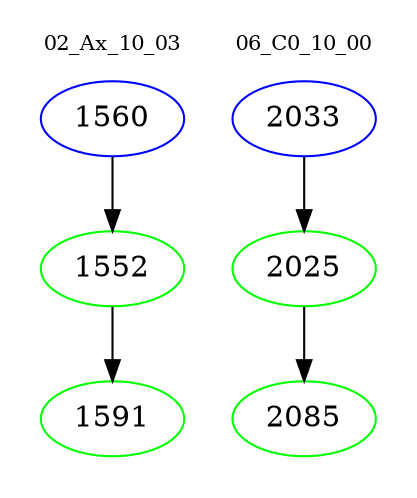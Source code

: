 digraph{
subgraph cluster_0 {
color = white
label = "02_Ax_10_03";
fontsize=10;
T0_1560 [label="1560", color="blue"]
T0_1560 -> T0_1552 [color="black"]
T0_1552 [label="1552", color="green"]
T0_1552 -> T0_1591 [color="black"]
T0_1591 [label="1591", color="green"]
}
subgraph cluster_1 {
color = white
label = "06_C0_10_00";
fontsize=10;
T1_2033 [label="2033", color="blue"]
T1_2033 -> T1_2025 [color="black"]
T1_2025 [label="2025", color="green"]
T1_2025 -> T1_2085 [color="black"]
T1_2085 [label="2085", color="green"]
}
}
